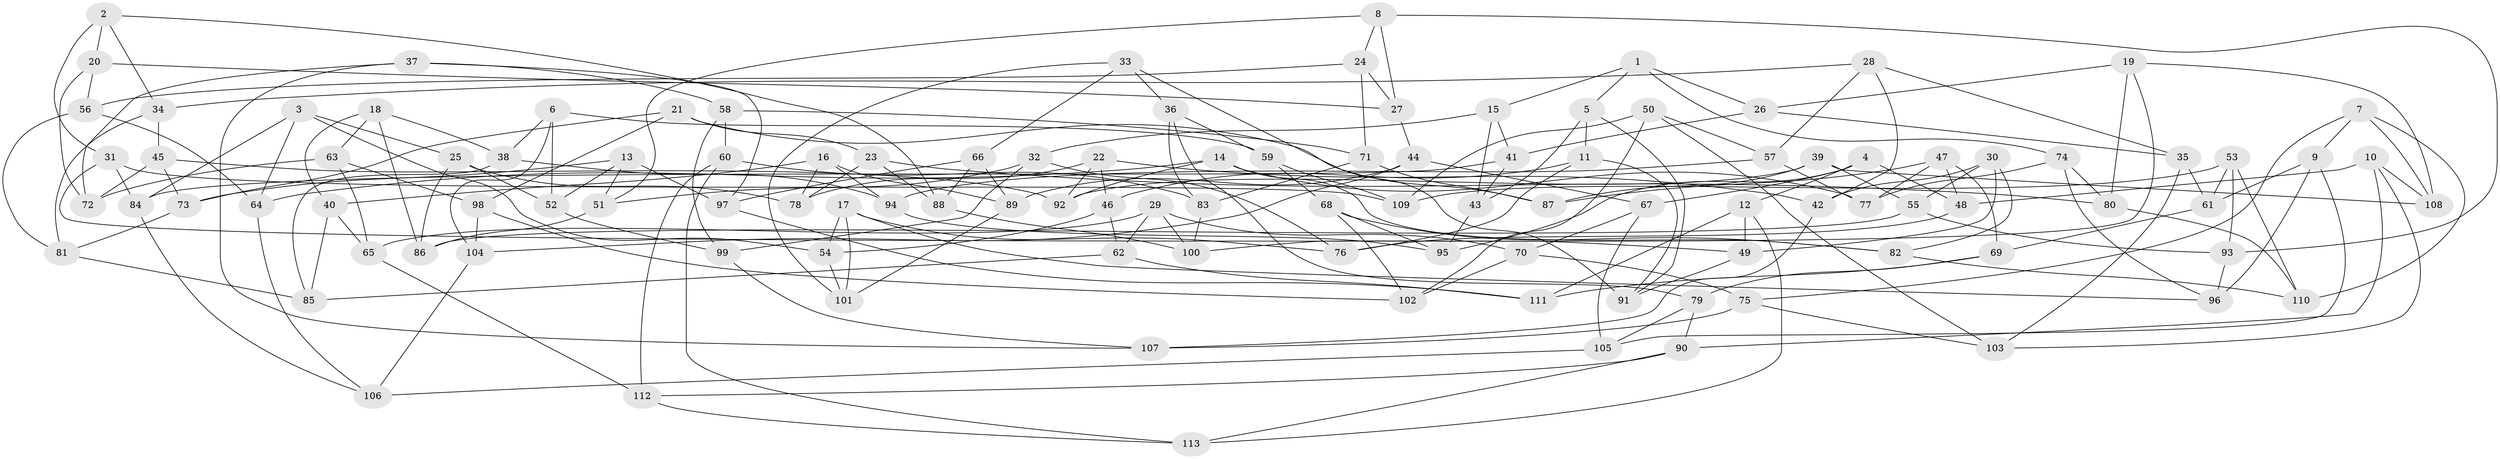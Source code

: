 // Generated by graph-tools (version 1.1) at 2025/11/02/27/25 16:11:44]
// undirected, 113 vertices, 226 edges
graph export_dot {
graph [start="1"]
  node [color=gray90,style=filled];
  1;
  2;
  3;
  4;
  5;
  6;
  7;
  8;
  9;
  10;
  11;
  12;
  13;
  14;
  15;
  16;
  17;
  18;
  19;
  20;
  21;
  22;
  23;
  24;
  25;
  26;
  27;
  28;
  29;
  30;
  31;
  32;
  33;
  34;
  35;
  36;
  37;
  38;
  39;
  40;
  41;
  42;
  43;
  44;
  45;
  46;
  47;
  48;
  49;
  50;
  51;
  52;
  53;
  54;
  55;
  56;
  57;
  58;
  59;
  60;
  61;
  62;
  63;
  64;
  65;
  66;
  67;
  68;
  69;
  70;
  71;
  72;
  73;
  74;
  75;
  76;
  77;
  78;
  79;
  80;
  81;
  82;
  83;
  84;
  85;
  86;
  87;
  88;
  89;
  90;
  91;
  92;
  93;
  94;
  95;
  96;
  97;
  98;
  99;
  100;
  101;
  102;
  103;
  104;
  105;
  106;
  107;
  108;
  109;
  110;
  111;
  112;
  113;
  1 -- 15;
  1 -- 26;
  1 -- 74;
  1 -- 5;
  2 -- 88;
  2 -- 34;
  2 -- 20;
  2 -- 31;
  3 -- 54;
  3 -- 84;
  3 -- 25;
  3 -- 64;
  4 -- 95;
  4 -- 12;
  4 -- 67;
  4 -- 48;
  5 -- 43;
  5 -- 91;
  5 -- 11;
  6 -- 59;
  6 -- 38;
  6 -- 52;
  6 -- 104;
  7 -- 108;
  7 -- 9;
  7 -- 110;
  7 -- 75;
  8 -- 51;
  8 -- 27;
  8 -- 93;
  8 -- 24;
  9 -- 105;
  9 -- 96;
  9 -- 61;
  10 -- 48;
  10 -- 90;
  10 -- 103;
  10 -- 108;
  11 -- 91;
  11 -- 76;
  11 -- 46;
  12 -- 113;
  12 -- 111;
  12 -- 49;
  13 -- 73;
  13 -- 97;
  13 -- 52;
  13 -- 51;
  14 -- 82;
  14 -- 77;
  14 -- 92;
  14 -- 64;
  15 -- 43;
  15 -- 41;
  15 -- 32;
  16 -- 89;
  16 -- 40;
  16 -- 94;
  16 -- 78;
  17 -- 54;
  17 -- 101;
  17 -- 76;
  17 -- 96;
  18 -- 63;
  18 -- 40;
  18 -- 86;
  18 -- 38;
  19 -- 108;
  19 -- 100;
  19 -- 80;
  19 -- 26;
  20 -- 27;
  20 -- 56;
  20 -- 72;
  21 -- 98;
  21 -- 23;
  21 -- 87;
  21 -- 73;
  22 -- 92;
  22 -- 78;
  22 -- 42;
  22 -- 46;
  23 -- 88;
  23 -- 78;
  23 -- 80;
  24 -- 56;
  24 -- 27;
  24 -- 71;
  25 -- 52;
  25 -- 86;
  25 -- 78;
  26 -- 41;
  26 -- 35;
  27 -- 44;
  28 -- 35;
  28 -- 42;
  28 -- 57;
  28 -- 34;
  29 -- 70;
  29 -- 100;
  29 -- 65;
  29 -- 62;
  30 -- 49;
  30 -- 82;
  30 -- 42;
  30 -- 55;
  31 -- 84;
  31 -- 49;
  31 -- 109;
  32 -- 51;
  32 -- 76;
  32 -- 99;
  33 -- 101;
  33 -- 66;
  33 -- 36;
  33 -- 91;
  34 -- 81;
  34 -- 45;
  35 -- 61;
  35 -- 103;
  36 -- 83;
  36 -- 59;
  36 -- 79;
  37 -- 97;
  37 -- 107;
  37 -- 72;
  37 -- 58;
  38 -- 94;
  38 -- 85;
  39 -- 55;
  39 -- 92;
  39 -- 87;
  39 -- 108;
  40 -- 85;
  40 -- 65;
  41 -- 43;
  41 -- 84;
  42 -- 107;
  43 -- 95;
  44 -- 89;
  44 -- 67;
  44 -- 104;
  45 -- 72;
  45 -- 92;
  45 -- 73;
  46 -- 54;
  46 -- 62;
  47 -- 77;
  47 -- 48;
  47 -- 69;
  47 -- 87;
  48 -- 76;
  49 -- 91;
  50 -- 103;
  50 -- 102;
  50 -- 109;
  50 -- 57;
  51 -- 86;
  52 -- 99;
  53 -- 61;
  53 -- 110;
  53 -- 109;
  53 -- 93;
  54 -- 101;
  55 -- 86;
  55 -- 93;
  56 -- 64;
  56 -- 81;
  57 -- 77;
  57 -- 94;
  58 -- 99;
  58 -- 71;
  58 -- 60;
  59 -- 109;
  59 -- 68;
  60 -- 112;
  60 -- 113;
  60 -- 83;
  61 -- 69;
  62 -- 85;
  62 -- 111;
  63 -- 98;
  63 -- 65;
  63 -- 72;
  64 -- 106;
  65 -- 112;
  66 -- 97;
  66 -- 88;
  66 -- 89;
  67 -- 70;
  67 -- 105;
  68 -- 102;
  68 -- 95;
  68 -- 82;
  69 -- 79;
  69 -- 111;
  70 -- 75;
  70 -- 102;
  71 -- 83;
  71 -- 87;
  73 -- 81;
  74 -- 80;
  74 -- 96;
  74 -- 77;
  75 -- 103;
  75 -- 107;
  79 -- 105;
  79 -- 90;
  80 -- 110;
  81 -- 85;
  82 -- 110;
  83 -- 100;
  84 -- 106;
  88 -- 100;
  89 -- 101;
  90 -- 112;
  90 -- 113;
  93 -- 96;
  94 -- 95;
  97 -- 111;
  98 -- 104;
  98 -- 102;
  99 -- 107;
  104 -- 106;
  105 -- 106;
  112 -- 113;
}
